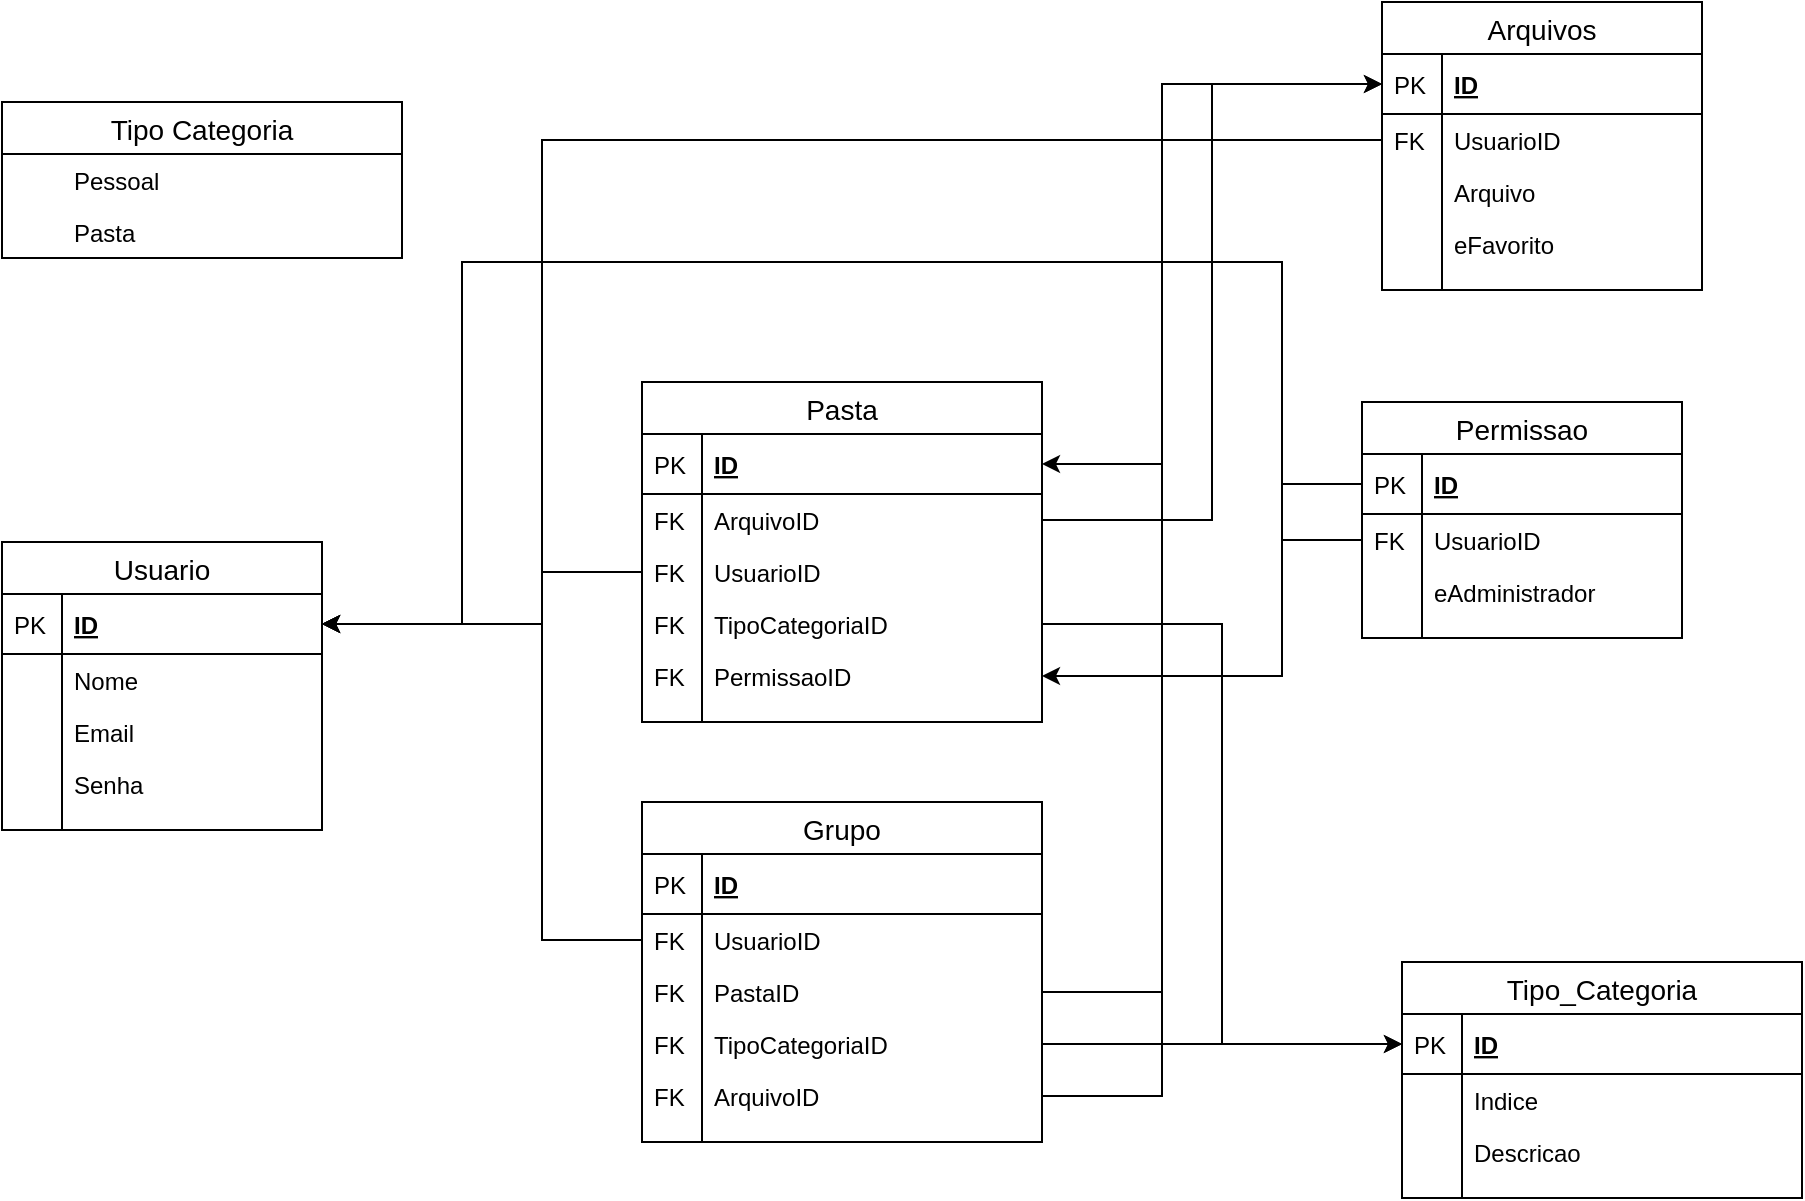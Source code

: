 <mxfile version="13.7.7" type="device"><diagram id="Y_CBN2V1JH_59DsNnTr5" name="Page-1"><mxGraphModel dx="1422" dy="1912" grid="1" gridSize="10" guides="1" tooltips="1" connect="1" arrows="1" fold="1" page="1" pageScale="1" pageWidth="850" pageHeight="1100" math="0" shadow="0"><root><mxCell id="0"/><mxCell id="1" parent="0"/><mxCell id="GXHmcTsdNjExEG0GME_P-5" value="Usuario" style="swimlane;fontStyle=0;childLayout=stackLayout;horizontal=1;startSize=26;horizontalStack=0;resizeParent=1;resizeParentMax=0;resizeLast=0;collapsible=1;marginBottom=0;align=center;fontSize=14;" parent="1" vertex="1"><mxGeometry y="-130" width="160" height="144" as="geometry"/></mxCell><mxCell id="GXHmcTsdNjExEG0GME_P-6" value="ID" style="shape=partialRectangle;top=0;left=0;right=0;bottom=1;align=left;verticalAlign=middle;fillColor=none;spacingLeft=34;spacingRight=4;overflow=hidden;rotatable=0;points=[[0,0.5],[1,0.5]];portConstraint=eastwest;dropTarget=0;fontStyle=5;fontSize=12;" parent="GXHmcTsdNjExEG0GME_P-5" vertex="1"><mxGeometry y="26" width="160" height="30" as="geometry"/></mxCell><mxCell id="GXHmcTsdNjExEG0GME_P-7" value="PK" style="shape=partialRectangle;top=0;left=0;bottom=0;fillColor=none;align=left;verticalAlign=middle;spacingLeft=4;spacingRight=4;overflow=hidden;rotatable=0;points=[];portConstraint=eastwest;part=1;fontSize=12;" parent="GXHmcTsdNjExEG0GME_P-6" vertex="1" connectable="0"><mxGeometry width="30" height="30" as="geometry"/></mxCell><mxCell id="GXHmcTsdNjExEG0GME_P-8" value="Nome" style="shape=partialRectangle;top=0;left=0;right=0;bottom=0;align=left;verticalAlign=top;fillColor=none;spacingLeft=34;spacingRight=4;overflow=hidden;rotatable=0;points=[[0,0.5],[1,0.5]];portConstraint=eastwest;dropTarget=0;fontSize=12;" parent="GXHmcTsdNjExEG0GME_P-5" vertex="1"><mxGeometry y="56" width="160" height="26" as="geometry"/></mxCell><mxCell id="GXHmcTsdNjExEG0GME_P-9" value="" style="shape=partialRectangle;top=0;left=0;bottom=0;fillColor=none;align=left;verticalAlign=top;spacingLeft=4;spacingRight=4;overflow=hidden;rotatable=0;points=[];portConstraint=eastwest;part=1;fontSize=12;" parent="GXHmcTsdNjExEG0GME_P-8" vertex="1" connectable="0"><mxGeometry width="30" height="26" as="geometry"/></mxCell><mxCell id="GXHmcTsdNjExEG0GME_P-10" value="Email" style="shape=partialRectangle;top=0;left=0;right=0;bottom=0;align=left;verticalAlign=top;fillColor=none;spacingLeft=34;spacingRight=4;overflow=hidden;rotatable=0;points=[[0,0.5],[1,0.5]];portConstraint=eastwest;dropTarget=0;fontSize=12;" parent="GXHmcTsdNjExEG0GME_P-5" vertex="1"><mxGeometry y="82" width="160" height="26" as="geometry"/></mxCell><mxCell id="GXHmcTsdNjExEG0GME_P-11" value="" style="shape=partialRectangle;top=0;left=0;bottom=0;fillColor=none;align=left;verticalAlign=top;spacingLeft=4;spacingRight=4;overflow=hidden;rotatable=0;points=[];portConstraint=eastwest;part=1;fontSize=12;" parent="GXHmcTsdNjExEG0GME_P-10" vertex="1" connectable="0"><mxGeometry width="30" height="26" as="geometry"/></mxCell><mxCell id="GXHmcTsdNjExEG0GME_P-12" value="Senha" style="shape=partialRectangle;top=0;left=0;right=0;bottom=0;align=left;verticalAlign=top;fillColor=none;spacingLeft=34;spacingRight=4;overflow=hidden;rotatable=0;points=[[0,0.5],[1,0.5]];portConstraint=eastwest;dropTarget=0;fontSize=12;" parent="GXHmcTsdNjExEG0GME_P-5" vertex="1"><mxGeometry y="108" width="160" height="26" as="geometry"/></mxCell><mxCell id="GXHmcTsdNjExEG0GME_P-13" value="" style="shape=partialRectangle;top=0;left=0;bottom=0;fillColor=none;align=left;verticalAlign=top;spacingLeft=4;spacingRight=4;overflow=hidden;rotatable=0;points=[];portConstraint=eastwest;part=1;fontSize=12;" parent="GXHmcTsdNjExEG0GME_P-12" vertex="1" connectable="0"><mxGeometry width="30" height="26" as="geometry"/></mxCell><mxCell id="GXHmcTsdNjExEG0GME_P-14" value="" style="shape=partialRectangle;top=0;left=0;right=0;bottom=0;align=left;verticalAlign=top;fillColor=none;spacingLeft=34;spacingRight=4;overflow=hidden;rotatable=0;points=[[0,0.5],[1,0.5]];portConstraint=eastwest;dropTarget=0;fontSize=12;" parent="GXHmcTsdNjExEG0GME_P-5" vertex="1"><mxGeometry y="134" width="160" height="10" as="geometry"/></mxCell><mxCell id="GXHmcTsdNjExEG0GME_P-15" value="" style="shape=partialRectangle;top=0;left=0;bottom=0;fillColor=none;align=left;verticalAlign=top;spacingLeft=4;spacingRight=4;overflow=hidden;rotatable=0;points=[];portConstraint=eastwest;part=1;fontSize=12;" parent="GXHmcTsdNjExEG0GME_P-14" vertex="1" connectable="0"><mxGeometry width="30" height="10" as="geometry"/></mxCell><mxCell id="UdOI5tjL_8fjqwaxzGf3-22" style="edgeStyle=orthogonalEdgeStyle;rounded=0;orthogonalLoop=1;jettySize=auto;html=1;entryX=1;entryY=0.5;entryDx=0;entryDy=0;" parent="1" source="LT3UlLg-mQmV9K18xNz3-19" target="GXHmcTsdNjExEG0GME_P-6" edge="1"><mxGeometry relative="1" as="geometry"><Array as="points"><mxPoint x="270" y="-115"/><mxPoint x="270" y="-89"/></Array></mxGeometry></mxCell><mxCell id="UdOI5tjL_8fjqwaxzGf3-23" style="edgeStyle=orthogonalEdgeStyle;rounded=0;orthogonalLoop=1;jettySize=auto;html=1;entryX=1;entryY=0.5;entryDx=0;entryDy=0;" parent="1" source="UdOI5tjL_8fjqwaxzGf3-4" target="GXHmcTsdNjExEG0GME_P-6" edge="1"><mxGeometry relative="1" as="geometry"><Array as="points"><mxPoint x="270" y="69"/><mxPoint x="270" y="-89"/></Array></mxGeometry></mxCell><mxCell id="UdOI5tjL_8fjqwaxzGf3-24" style="edgeStyle=orthogonalEdgeStyle;rounded=0;orthogonalLoop=1;jettySize=auto;html=1;entryX=0;entryY=0.5;entryDx=0;entryDy=0;" parent="1" source="UdOI5tjL_8fjqwaxzGf3-8" target="LT3UlLg-mQmV9K18xNz3-11" edge="1"><mxGeometry relative="1" as="geometry"/></mxCell><mxCell id="LT3UlLg-mQmV9K18xNz3-10" value="Tipo_Categoria" style="swimlane;fontStyle=0;childLayout=stackLayout;horizontal=1;startSize=26;horizontalStack=0;resizeParent=1;resizeParentMax=0;resizeLast=0;collapsible=1;marginBottom=0;align=center;fontSize=14;" parent="1" vertex="1"><mxGeometry x="700" y="80" width="200" height="118" as="geometry"/></mxCell><mxCell id="LT3UlLg-mQmV9K18xNz3-11" value="ID" style="shape=partialRectangle;top=0;left=0;right=0;bottom=1;align=left;verticalAlign=middle;fillColor=none;spacingLeft=34;spacingRight=4;overflow=hidden;rotatable=0;points=[[0,0.5],[1,0.5]];portConstraint=eastwest;dropTarget=0;fontStyle=5;fontSize=12;" parent="LT3UlLg-mQmV9K18xNz3-10" vertex="1"><mxGeometry y="26" width="200" height="30" as="geometry"/></mxCell><mxCell id="LT3UlLg-mQmV9K18xNz3-12" value="PK" style="shape=partialRectangle;top=0;left=0;bottom=0;fillColor=none;align=left;verticalAlign=middle;spacingLeft=4;spacingRight=4;overflow=hidden;rotatable=0;points=[];portConstraint=eastwest;part=1;fontSize=12;" parent="LT3UlLg-mQmV9K18xNz3-11" vertex="1" connectable="0"><mxGeometry width="30" height="30" as="geometry"/></mxCell><mxCell id="LT3UlLg-mQmV9K18xNz3-13" value="Indice" style="shape=partialRectangle;top=0;left=0;right=0;bottom=0;align=left;verticalAlign=top;fillColor=none;spacingLeft=34;spacingRight=4;overflow=hidden;rotatable=0;points=[[0,0.5],[1,0.5]];portConstraint=eastwest;dropTarget=0;fontSize=12;" parent="LT3UlLg-mQmV9K18xNz3-10" vertex="1"><mxGeometry y="56" width="200" height="26" as="geometry"/></mxCell><mxCell id="LT3UlLg-mQmV9K18xNz3-14" value="" style="shape=partialRectangle;top=0;left=0;bottom=0;fillColor=none;align=left;verticalAlign=top;spacingLeft=4;spacingRight=4;overflow=hidden;rotatable=0;points=[];portConstraint=eastwest;part=1;fontSize=12;" parent="LT3UlLg-mQmV9K18xNz3-13" vertex="1" connectable="0"><mxGeometry width="30" height="26" as="geometry"/></mxCell><mxCell id="LT3UlLg-mQmV9K18xNz3-15" value="Descricao" style="shape=partialRectangle;top=0;left=0;right=0;bottom=0;align=left;verticalAlign=top;fillColor=none;spacingLeft=34;spacingRight=4;overflow=hidden;rotatable=0;points=[[0,0.5],[1,0.5]];portConstraint=eastwest;dropTarget=0;fontSize=12;" parent="LT3UlLg-mQmV9K18xNz3-10" vertex="1"><mxGeometry y="82" width="200" height="26" as="geometry"/></mxCell><mxCell id="LT3UlLg-mQmV9K18xNz3-16" value="" style="shape=partialRectangle;top=0;left=0;bottom=0;fillColor=none;align=left;verticalAlign=top;spacingLeft=4;spacingRight=4;overflow=hidden;rotatable=0;points=[];portConstraint=eastwest;part=1;fontSize=12;" parent="LT3UlLg-mQmV9K18xNz3-15" vertex="1" connectable="0"><mxGeometry width="30" height="26" as="geometry"/></mxCell><mxCell id="LT3UlLg-mQmV9K18xNz3-17" value="" style="shape=partialRectangle;top=0;left=0;right=0;bottom=0;align=left;verticalAlign=top;fillColor=none;spacingLeft=34;spacingRight=4;overflow=hidden;rotatable=0;points=[[0,0.5],[1,0.5]];portConstraint=eastwest;dropTarget=0;fontSize=12;" parent="LT3UlLg-mQmV9K18xNz3-10" vertex="1"><mxGeometry y="108" width="200" height="10" as="geometry"/></mxCell><mxCell id="LT3UlLg-mQmV9K18xNz3-18" value="" style="shape=partialRectangle;top=0;left=0;bottom=0;fillColor=none;align=left;verticalAlign=top;spacingLeft=4;spacingRight=4;overflow=hidden;rotatable=0;points=[];portConstraint=eastwest;part=1;fontSize=12;" parent="LT3UlLg-mQmV9K18xNz3-17" vertex="1" connectable="0"><mxGeometry width="30" height="10" as="geometry"/></mxCell><mxCell id="UdOI5tjL_8fjqwaxzGf3-25" style="edgeStyle=orthogonalEdgeStyle;rounded=0;orthogonalLoop=1;jettySize=auto;html=1;entryX=1;entryY=0.5;entryDx=0;entryDy=0;" parent="1" source="UdOI5tjL_8fjqwaxzGf3-6" target="LT3UlLg-mQmV9K18xNz3-2" edge="1"><mxGeometry relative="1" as="geometry"><Array as="points"><mxPoint x="580" y="95"/><mxPoint x="580" y="-169"/></Array></mxGeometry></mxCell><mxCell id="LT3UlLg-mQmV9K18xNz3-1" value="Pasta" style="swimlane;fontStyle=0;childLayout=stackLayout;horizontal=1;startSize=26;horizontalStack=0;resizeParent=1;resizeParentMax=0;resizeLast=0;collapsible=1;marginBottom=0;align=center;fontSize=14;" parent="1" vertex="1"><mxGeometry x="320" y="-210" width="200" height="170" as="geometry"/></mxCell><mxCell id="LT3UlLg-mQmV9K18xNz3-2" value="ID" style="shape=partialRectangle;top=0;left=0;right=0;bottom=1;align=left;verticalAlign=middle;fillColor=none;spacingLeft=34;spacingRight=4;overflow=hidden;rotatable=0;points=[[0,0.5],[1,0.5]];portConstraint=eastwest;dropTarget=0;fontStyle=5;fontSize=12;" parent="LT3UlLg-mQmV9K18xNz3-1" vertex="1"><mxGeometry y="26" width="200" height="30" as="geometry"/></mxCell><mxCell id="LT3UlLg-mQmV9K18xNz3-3" value="PK" style="shape=partialRectangle;top=0;left=0;bottom=0;fillColor=none;align=left;verticalAlign=middle;spacingLeft=4;spacingRight=4;overflow=hidden;rotatable=0;points=[];portConstraint=eastwest;part=1;fontSize=12;" parent="LT3UlLg-mQmV9K18xNz3-2" vertex="1" connectable="0"><mxGeometry width="30" height="30" as="geometry"/></mxCell><mxCell id="LT3UlLg-mQmV9K18xNz3-4" value="ArquivoID" style="shape=partialRectangle;top=0;left=0;right=0;bottom=0;align=left;verticalAlign=top;fillColor=none;spacingLeft=34;spacingRight=4;overflow=hidden;rotatable=0;points=[[0,0.5],[1,0.5]];portConstraint=eastwest;dropTarget=0;fontSize=12;" parent="LT3UlLg-mQmV9K18xNz3-1" vertex="1"><mxGeometry y="56" width="200" height="26" as="geometry"/></mxCell><mxCell id="LT3UlLg-mQmV9K18xNz3-5" value="FK" style="shape=partialRectangle;top=0;left=0;bottom=0;fillColor=none;align=left;verticalAlign=top;spacingLeft=4;spacingRight=4;overflow=hidden;rotatable=0;points=[];portConstraint=eastwest;part=1;fontSize=12;" parent="LT3UlLg-mQmV9K18xNz3-4" vertex="1" connectable="0"><mxGeometry width="30" height="26" as="geometry"/></mxCell><mxCell id="LT3UlLg-mQmV9K18xNz3-19" value="UsuarioID" style="shape=partialRectangle;top=0;left=0;right=0;bottom=0;align=left;verticalAlign=top;fillColor=none;spacingLeft=34;spacingRight=4;overflow=hidden;rotatable=0;points=[[0,0.5],[1,0.5]];portConstraint=eastwest;dropTarget=0;fontSize=12;" parent="LT3UlLg-mQmV9K18xNz3-1" vertex="1"><mxGeometry y="82" width="200" height="26" as="geometry"/></mxCell><mxCell id="LT3UlLg-mQmV9K18xNz3-20" value="FK" style="shape=partialRectangle;top=0;left=0;bottom=0;fillColor=none;align=left;verticalAlign=top;spacingLeft=4;spacingRight=4;overflow=hidden;rotatable=0;points=[];portConstraint=eastwest;part=1;fontSize=12;" parent="LT3UlLg-mQmV9K18xNz3-19" vertex="1" connectable="0"><mxGeometry width="30" height="26" as="geometry"/></mxCell><mxCell id="LT3UlLg-mQmV9K18xNz3-6" value="TipoCategoriaID" style="shape=partialRectangle;top=0;left=0;right=0;bottom=0;align=left;verticalAlign=top;fillColor=none;spacingLeft=34;spacingRight=4;overflow=hidden;rotatable=0;points=[[0,0.5],[1,0.5]];portConstraint=eastwest;dropTarget=0;fontSize=12;" parent="LT3UlLg-mQmV9K18xNz3-1" vertex="1"><mxGeometry y="108" width="200" height="26" as="geometry"/></mxCell><mxCell id="LT3UlLg-mQmV9K18xNz3-7" value="FK" style="shape=partialRectangle;top=0;left=0;bottom=0;fillColor=none;align=left;verticalAlign=top;spacingLeft=4;spacingRight=4;overflow=hidden;rotatable=0;points=[];portConstraint=eastwest;part=1;fontSize=12;" parent="LT3UlLg-mQmV9K18xNz3-6" vertex="1" connectable="0"><mxGeometry width="30" height="26" as="geometry"/></mxCell><mxCell id="UdOI5tjL_8fjqwaxzGf3-43" value="PermissaoID" style="shape=partialRectangle;top=0;left=0;right=0;bottom=0;align=left;verticalAlign=top;fillColor=none;spacingLeft=34;spacingRight=4;overflow=hidden;rotatable=0;points=[[0,0.5],[1,0.5]];portConstraint=eastwest;dropTarget=0;fontSize=12;" parent="LT3UlLg-mQmV9K18xNz3-1" vertex="1"><mxGeometry y="134" width="200" height="26" as="geometry"/></mxCell><mxCell id="UdOI5tjL_8fjqwaxzGf3-44" value="FK" style="shape=partialRectangle;top=0;left=0;bottom=0;fillColor=none;align=left;verticalAlign=top;spacingLeft=4;spacingRight=4;overflow=hidden;rotatable=0;points=[];portConstraint=eastwest;part=1;fontSize=12;" parent="UdOI5tjL_8fjqwaxzGf3-43" vertex="1" connectable="0"><mxGeometry width="30" height="26" as="geometry"/></mxCell><mxCell id="LT3UlLg-mQmV9K18xNz3-8" value="" style="shape=partialRectangle;top=0;left=0;right=0;bottom=0;align=left;verticalAlign=top;fillColor=none;spacingLeft=34;spacingRight=4;overflow=hidden;rotatable=0;points=[[0,0.5],[1,0.5]];portConstraint=eastwest;dropTarget=0;fontSize=12;" parent="LT3UlLg-mQmV9K18xNz3-1" vertex="1"><mxGeometry y="160" width="200" height="10" as="geometry"/></mxCell><mxCell id="LT3UlLg-mQmV9K18xNz3-9" value="" style="shape=partialRectangle;top=0;left=0;bottom=0;fillColor=none;align=left;verticalAlign=top;spacingLeft=4;spacingRight=4;overflow=hidden;rotatable=0;points=[];portConstraint=eastwest;part=1;fontSize=12;" parent="LT3UlLg-mQmV9K18xNz3-8" vertex="1" connectable="0"><mxGeometry width="30" height="10" as="geometry"/></mxCell><mxCell id="UdOI5tjL_8fjqwaxzGf3-1" value="Grupo" style="swimlane;fontStyle=0;childLayout=stackLayout;horizontal=1;startSize=26;horizontalStack=0;resizeParent=1;resizeParentMax=0;resizeLast=0;collapsible=1;marginBottom=0;align=center;fontSize=14;" parent="1" vertex="1"><mxGeometry x="320" width="200" height="170" as="geometry"/></mxCell><mxCell id="UdOI5tjL_8fjqwaxzGf3-2" value="ID" style="shape=partialRectangle;top=0;left=0;right=0;bottom=1;align=left;verticalAlign=middle;fillColor=none;spacingLeft=34;spacingRight=4;overflow=hidden;rotatable=0;points=[[0,0.5],[1,0.5]];portConstraint=eastwest;dropTarget=0;fontStyle=5;fontSize=12;" parent="UdOI5tjL_8fjqwaxzGf3-1" vertex="1"><mxGeometry y="26" width="200" height="30" as="geometry"/></mxCell><mxCell id="UdOI5tjL_8fjqwaxzGf3-3" value="PK" style="shape=partialRectangle;top=0;left=0;bottom=0;fillColor=none;align=left;verticalAlign=middle;spacingLeft=4;spacingRight=4;overflow=hidden;rotatable=0;points=[];portConstraint=eastwest;part=1;fontSize=12;" parent="UdOI5tjL_8fjqwaxzGf3-2" vertex="1" connectable="0"><mxGeometry width="30" height="30" as="geometry"/></mxCell><mxCell id="UdOI5tjL_8fjqwaxzGf3-4" value="UsuarioID" style="shape=partialRectangle;top=0;left=0;right=0;bottom=0;align=left;verticalAlign=top;fillColor=none;spacingLeft=34;spacingRight=4;overflow=hidden;rotatable=0;points=[[0,0.5],[1,0.5]];portConstraint=eastwest;dropTarget=0;fontSize=12;" parent="UdOI5tjL_8fjqwaxzGf3-1" vertex="1"><mxGeometry y="56" width="200" height="26" as="geometry"/></mxCell><mxCell id="UdOI5tjL_8fjqwaxzGf3-5" value="FK" style="shape=partialRectangle;top=0;left=0;bottom=0;fillColor=none;align=left;verticalAlign=top;spacingLeft=4;spacingRight=4;overflow=hidden;rotatable=0;points=[];portConstraint=eastwest;part=1;fontSize=12;" parent="UdOI5tjL_8fjqwaxzGf3-4" vertex="1" connectable="0"><mxGeometry width="30" height="26" as="geometry"/></mxCell><mxCell id="UdOI5tjL_8fjqwaxzGf3-6" value="PastaID" style="shape=partialRectangle;top=0;left=0;right=0;bottom=0;align=left;verticalAlign=top;fillColor=none;spacingLeft=34;spacingRight=4;overflow=hidden;rotatable=0;points=[[0,0.5],[1,0.5]];portConstraint=eastwest;dropTarget=0;fontSize=12;" parent="UdOI5tjL_8fjqwaxzGf3-1" vertex="1"><mxGeometry y="82" width="200" height="26" as="geometry"/></mxCell><mxCell id="UdOI5tjL_8fjqwaxzGf3-7" value="FK" style="shape=partialRectangle;top=0;left=0;bottom=0;fillColor=none;align=left;verticalAlign=top;spacingLeft=4;spacingRight=4;overflow=hidden;rotatable=0;points=[];portConstraint=eastwest;part=1;fontSize=12;" parent="UdOI5tjL_8fjqwaxzGf3-6" vertex="1" connectable="0"><mxGeometry width="30" height="26" as="geometry"/></mxCell><mxCell id="UdOI5tjL_8fjqwaxzGf3-8" value="TipoCategoriaID" style="shape=partialRectangle;top=0;left=0;right=0;bottom=0;align=left;verticalAlign=top;fillColor=none;spacingLeft=34;spacingRight=4;overflow=hidden;rotatable=0;points=[[0,0.5],[1,0.5]];portConstraint=eastwest;dropTarget=0;fontSize=12;" parent="UdOI5tjL_8fjqwaxzGf3-1" vertex="1"><mxGeometry y="108" width="200" height="26" as="geometry"/></mxCell><mxCell id="UdOI5tjL_8fjqwaxzGf3-9" value="FK" style="shape=partialRectangle;top=0;left=0;bottom=0;fillColor=none;align=left;verticalAlign=top;spacingLeft=4;spacingRight=4;overflow=hidden;rotatable=0;points=[];portConstraint=eastwest;part=1;fontSize=12;" parent="UdOI5tjL_8fjqwaxzGf3-8" vertex="1" connectable="0"><mxGeometry width="30" height="26" as="geometry"/></mxCell><mxCell id="-96I85xFywml4fLFNtXM-1" value="ArquivoID" style="shape=partialRectangle;top=0;left=0;right=0;bottom=0;align=left;verticalAlign=top;fillColor=none;spacingLeft=34;spacingRight=4;overflow=hidden;rotatable=0;points=[[0,0.5],[1,0.5]];portConstraint=eastwest;dropTarget=0;fontSize=12;" vertex="1" parent="UdOI5tjL_8fjqwaxzGf3-1"><mxGeometry y="134" width="200" height="26" as="geometry"/></mxCell><mxCell id="-96I85xFywml4fLFNtXM-2" value="FK" style="shape=partialRectangle;top=0;left=0;bottom=0;fillColor=none;align=left;verticalAlign=top;spacingLeft=4;spacingRight=4;overflow=hidden;rotatable=0;points=[];portConstraint=eastwest;part=1;fontSize=12;" vertex="1" connectable="0" parent="-96I85xFywml4fLFNtXM-1"><mxGeometry width="30" height="26" as="geometry"/></mxCell><mxCell id="UdOI5tjL_8fjqwaxzGf3-10" value="" style="shape=partialRectangle;top=0;left=0;right=0;bottom=0;align=left;verticalAlign=top;fillColor=none;spacingLeft=34;spacingRight=4;overflow=hidden;rotatable=0;points=[[0,0.5],[1,0.5]];portConstraint=eastwest;dropTarget=0;fontSize=12;" parent="UdOI5tjL_8fjqwaxzGf3-1" vertex="1"><mxGeometry y="160" width="200" height="10" as="geometry"/></mxCell><mxCell id="UdOI5tjL_8fjqwaxzGf3-11" value="" style="shape=partialRectangle;top=0;left=0;bottom=0;fillColor=none;align=left;verticalAlign=top;spacingLeft=4;spacingRight=4;overflow=hidden;rotatable=0;points=[];portConstraint=eastwest;part=1;fontSize=12;" parent="UdOI5tjL_8fjqwaxzGf3-10" vertex="1" connectable="0"><mxGeometry width="30" height="10" as="geometry"/></mxCell><mxCell id="UdOI5tjL_8fjqwaxzGf3-27" style="edgeStyle=orthogonalEdgeStyle;rounded=0;orthogonalLoop=1;jettySize=auto;html=1;entryX=0;entryY=0.5;entryDx=0;entryDy=0;" parent="1" source="LT3UlLg-mQmV9K18xNz3-6" target="LT3UlLg-mQmV9K18xNz3-11" edge="1"><mxGeometry relative="1" as="geometry"/></mxCell><mxCell id="UdOI5tjL_8fjqwaxzGf3-28" style="edgeStyle=orthogonalEdgeStyle;rounded=0;orthogonalLoop=1;jettySize=auto;html=1;entryX=0;entryY=0.5;entryDx=0;entryDy=0;" parent="1" source="LT3UlLg-mQmV9K18xNz3-4" target="GXHmcTsdNjExEG0GME_P-19" edge="1"><mxGeometry relative="1" as="geometry"/></mxCell><mxCell id="UdOI5tjL_8fjqwaxzGf3-29" style="edgeStyle=orthogonalEdgeStyle;rounded=0;orthogonalLoop=1;jettySize=auto;html=1;entryX=1;entryY=0.5;entryDx=0;entryDy=0;" parent="1" source="GXHmcTsdNjExEG0GME_P-21" target="GXHmcTsdNjExEG0GME_P-6" edge="1"><mxGeometry relative="1" as="geometry"><Array as="points"><mxPoint x="270" y="-331"/><mxPoint x="270" y="-89"/></Array></mxGeometry></mxCell><mxCell id="GXHmcTsdNjExEG0GME_P-18" value="Arquivos" style="swimlane;fontStyle=0;childLayout=stackLayout;horizontal=1;startSize=26;horizontalStack=0;resizeParent=1;resizeParentMax=0;resizeLast=0;collapsible=1;marginBottom=0;align=center;fontSize=14;" parent="1" vertex="1"><mxGeometry x="690" y="-400" width="160" height="144" as="geometry"/></mxCell><mxCell id="GXHmcTsdNjExEG0GME_P-19" value="ID" style="shape=partialRectangle;top=0;left=0;right=0;bottom=1;align=left;verticalAlign=middle;fillColor=none;spacingLeft=34;spacingRight=4;overflow=hidden;rotatable=0;points=[[0,0.5],[1,0.5]];portConstraint=eastwest;dropTarget=0;fontStyle=5;fontSize=12;" parent="GXHmcTsdNjExEG0GME_P-18" vertex="1"><mxGeometry y="26" width="160" height="30" as="geometry"/></mxCell><mxCell id="GXHmcTsdNjExEG0GME_P-20" value="PK" style="shape=partialRectangle;top=0;left=0;bottom=0;fillColor=none;align=left;verticalAlign=middle;spacingLeft=4;spacingRight=4;overflow=hidden;rotatable=0;points=[];portConstraint=eastwest;part=1;fontSize=12;" parent="GXHmcTsdNjExEG0GME_P-19" vertex="1" connectable="0"><mxGeometry width="30" height="30" as="geometry"/></mxCell><mxCell id="GXHmcTsdNjExEG0GME_P-21" value="UsuarioID" style="shape=partialRectangle;top=0;left=0;right=0;bottom=0;align=left;verticalAlign=top;fillColor=none;spacingLeft=34;spacingRight=4;overflow=hidden;rotatable=0;points=[[0,0.5],[1,0.5]];portConstraint=eastwest;dropTarget=0;fontSize=12;" parent="GXHmcTsdNjExEG0GME_P-18" vertex="1"><mxGeometry y="56" width="160" height="26" as="geometry"/></mxCell><mxCell id="GXHmcTsdNjExEG0GME_P-22" value="FK" style="shape=partialRectangle;top=0;left=0;bottom=0;fillColor=none;align=left;verticalAlign=top;spacingLeft=4;spacingRight=4;overflow=hidden;rotatable=0;points=[];portConstraint=eastwest;part=1;fontSize=12;" parent="GXHmcTsdNjExEG0GME_P-21" vertex="1" connectable="0"><mxGeometry width="30" height="26" as="geometry"/></mxCell><mxCell id="GXHmcTsdNjExEG0GME_P-23" value="Arquivo" style="shape=partialRectangle;top=0;left=0;right=0;bottom=0;align=left;verticalAlign=top;fillColor=none;spacingLeft=34;spacingRight=4;overflow=hidden;rotatable=0;points=[[0,0.5],[1,0.5]];portConstraint=eastwest;dropTarget=0;fontSize=12;" parent="GXHmcTsdNjExEG0GME_P-18" vertex="1"><mxGeometry y="82" width="160" height="26" as="geometry"/></mxCell><mxCell id="GXHmcTsdNjExEG0GME_P-24" value="" style="shape=partialRectangle;top=0;left=0;bottom=0;fillColor=none;align=left;verticalAlign=top;spacingLeft=4;spacingRight=4;overflow=hidden;rotatable=0;points=[];portConstraint=eastwest;part=1;fontSize=12;" parent="GXHmcTsdNjExEG0GME_P-23" vertex="1" connectable="0"><mxGeometry width="30" height="26" as="geometry"/></mxCell><mxCell id="LT3UlLg-mQmV9K18xNz3-21" value="eFavorito" style="shape=partialRectangle;top=0;left=0;right=0;bottom=0;align=left;verticalAlign=top;fillColor=none;spacingLeft=34;spacingRight=4;overflow=hidden;rotatable=0;points=[[0,0.5],[1,0.5]];portConstraint=eastwest;dropTarget=0;fontSize=12;" parent="GXHmcTsdNjExEG0GME_P-18" vertex="1"><mxGeometry y="108" width="160" height="26" as="geometry"/></mxCell><mxCell id="LT3UlLg-mQmV9K18xNz3-22" value="" style="shape=partialRectangle;top=0;left=0;bottom=0;fillColor=none;align=left;verticalAlign=top;spacingLeft=4;spacingRight=4;overflow=hidden;rotatable=0;points=[];portConstraint=eastwest;part=1;fontSize=12;" parent="LT3UlLg-mQmV9K18xNz3-21" vertex="1" connectable="0"><mxGeometry width="30" height="26" as="geometry"/></mxCell><mxCell id="GXHmcTsdNjExEG0GME_P-29" value="" style="shape=partialRectangle;top=0;left=0;right=0;bottom=0;align=left;verticalAlign=top;fillColor=none;spacingLeft=34;spacingRight=4;overflow=hidden;rotatable=0;points=[[0,0.5],[1,0.5]];portConstraint=eastwest;dropTarget=0;fontSize=12;" parent="GXHmcTsdNjExEG0GME_P-18" vertex="1"><mxGeometry y="134" width="160" height="10" as="geometry"/></mxCell><mxCell id="GXHmcTsdNjExEG0GME_P-30" value="" style="shape=partialRectangle;top=0;left=0;bottom=0;fillColor=none;align=left;verticalAlign=top;spacingLeft=4;spacingRight=4;overflow=hidden;rotatable=0;points=[];portConstraint=eastwest;part=1;fontSize=12;" parent="GXHmcTsdNjExEG0GME_P-29" vertex="1" connectable="0"><mxGeometry width="30" height="10" as="geometry"/></mxCell><mxCell id="UdOI5tjL_8fjqwaxzGf3-12" value="Tipo Categoria" style="swimlane;fontStyle=0;childLayout=stackLayout;horizontal=1;startSize=26;horizontalStack=0;resizeParent=1;resizeParentMax=0;resizeLast=0;collapsible=1;marginBottom=0;align=center;fontSize=14;" parent="1" vertex="1"><mxGeometry y="-350" width="200" height="78" as="geometry"/></mxCell><mxCell id="UdOI5tjL_8fjqwaxzGf3-15" value="Pessoal" style="shape=partialRectangle;top=0;left=0;right=0;bottom=0;align=left;verticalAlign=top;fillColor=none;spacingLeft=34;spacingRight=4;overflow=hidden;rotatable=0;points=[[0,0.5],[1,0.5]];portConstraint=eastwest;dropTarget=0;fontSize=12;" parent="UdOI5tjL_8fjqwaxzGf3-12" vertex="1"><mxGeometry y="26" width="200" height="26" as="geometry"/></mxCell><mxCell id="UdOI5tjL_8fjqwaxzGf3-17" value="Pasta" style="shape=partialRectangle;top=0;left=0;right=0;bottom=0;align=left;verticalAlign=top;fillColor=none;spacingLeft=34;spacingRight=4;overflow=hidden;rotatable=0;points=[[0,0.5],[1,0.5]];portConstraint=eastwest;dropTarget=0;fontSize=12;" parent="UdOI5tjL_8fjqwaxzGf3-12" vertex="1"><mxGeometry y="52" width="200" height="26" as="geometry"/></mxCell><mxCell id="UdOI5tjL_8fjqwaxzGf3-30" value="Permissao" style="swimlane;fontStyle=0;childLayout=stackLayout;horizontal=1;startSize=26;horizontalStack=0;resizeParent=1;resizeParentMax=0;resizeLast=0;collapsible=1;marginBottom=0;align=center;fontSize=14;" parent="1" vertex="1"><mxGeometry x="680" y="-200" width="160" height="118" as="geometry"/></mxCell><mxCell id="UdOI5tjL_8fjqwaxzGf3-31" value="ID" style="shape=partialRectangle;top=0;left=0;right=0;bottom=1;align=left;verticalAlign=middle;fillColor=none;spacingLeft=34;spacingRight=4;overflow=hidden;rotatable=0;points=[[0,0.5],[1,0.5]];portConstraint=eastwest;dropTarget=0;fontStyle=5;fontSize=12;" parent="UdOI5tjL_8fjqwaxzGf3-30" vertex="1"><mxGeometry y="26" width="160" height="30" as="geometry"/></mxCell><mxCell id="UdOI5tjL_8fjqwaxzGf3-32" value="PK" style="shape=partialRectangle;top=0;left=0;bottom=0;fillColor=none;align=left;verticalAlign=middle;spacingLeft=4;spacingRight=4;overflow=hidden;rotatable=0;points=[];portConstraint=eastwest;part=1;fontSize=12;" parent="UdOI5tjL_8fjqwaxzGf3-31" vertex="1" connectable="0"><mxGeometry width="30" height="30" as="geometry"/></mxCell><mxCell id="UdOI5tjL_8fjqwaxzGf3-33" value="UsuarioID" style="shape=partialRectangle;top=0;left=0;right=0;bottom=0;align=left;verticalAlign=top;fillColor=none;spacingLeft=34;spacingRight=4;overflow=hidden;rotatable=0;points=[[0,0.5],[1,0.5]];portConstraint=eastwest;dropTarget=0;fontSize=12;" parent="UdOI5tjL_8fjqwaxzGf3-30" vertex="1"><mxGeometry y="56" width="160" height="26" as="geometry"/></mxCell><mxCell id="UdOI5tjL_8fjqwaxzGf3-34" value="FK" style="shape=partialRectangle;top=0;left=0;bottom=0;fillColor=none;align=left;verticalAlign=top;spacingLeft=4;spacingRight=4;overflow=hidden;rotatable=0;points=[];portConstraint=eastwest;part=1;fontSize=12;" parent="UdOI5tjL_8fjqwaxzGf3-33" vertex="1" connectable="0"><mxGeometry width="30" height="26" as="geometry"/></mxCell><mxCell id="UdOI5tjL_8fjqwaxzGf3-35" value="eAdministrador" style="shape=partialRectangle;top=0;left=0;right=0;bottom=0;align=left;verticalAlign=top;fillColor=none;spacingLeft=34;spacingRight=4;overflow=hidden;rotatable=0;points=[[0,0.5],[1,0.5]];portConstraint=eastwest;dropTarget=0;fontSize=12;" parent="UdOI5tjL_8fjqwaxzGf3-30" vertex="1"><mxGeometry y="82" width="160" height="26" as="geometry"/></mxCell><mxCell id="UdOI5tjL_8fjqwaxzGf3-36" value="" style="shape=partialRectangle;top=0;left=0;bottom=0;fillColor=none;align=left;verticalAlign=top;spacingLeft=4;spacingRight=4;overflow=hidden;rotatable=0;points=[];portConstraint=eastwest;part=1;fontSize=12;" parent="UdOI5tjL_8fjqwaxzGf3-35" vertex="1" connectable="0"><mxGeometry width="30" height="26" as="geometry"/></mxCell><mxCell id="UdOI5tjL_8fjqwaxzGf3-39" value="" style="shape=partialRectangle;top=0;left=0;right=0;bottom=0;align=left;verticalAlign=top;fillColor=none;spacingLeft=34;spacingRight=4;overflow=hidden;rotatable=0;points=[[0,0.5],[1,0.5]];portConstraint=eastwest;dropTarget=0;fontSize=12;" parent="UdOI5tjL_8fjqwaxzGf3-30" vertex="1"><mxGeometry y="108" width="160" height="10" as="geometry"/></mxCell><mxCell id="UdOI5tjL_8fjqwaxzGf3-40" value="" style="shape=partialRectangle;top=0;left=0;bottom=0;fillColor=none;align=left;verticalAlign=top;spacingLeft=4;spacingRight=4;overflow=hidden;rotatable=0;points=[];portConstraint=eastwest;part=1;fontSize=12;" parent="UdOI5tjL_8fjqwaxzGf3-39" vertex="1" connectable="0"><mxGeometry width="30" height="10" as="geometry"/></mxCell><mxCell id="UdOI5tjL_8fjqwaxzGf3-45" style="edgeStyle=orthogonalEdgeStyle;rounded=0;orthogonalLoop=1;jettySize=auto;html=1;entryX=1;entryY=0.5;entryDx=0;entryDy=0;" parent="1" source="UdOI5tjL_8fjqwaxzGf3-31" target="UdOI5tjL_8fjqwaxzGf3-43" edge="1"><mxGeometry relative="1" as="geometry"><Array as="points"><mxPoint x="640" y="-159"/><mxPoint x="640" y="-63"/></Array></mxGeometry></mxCell><mxCell id="UdOI5tjL_8fjqwaxzGf3-46" style="edgeStyle=orthogonalEdgeStyle;rounded=0;orthogonalLoop=1;jettySize=auto;html=1;entryX=1;entryY=0.5;entryDx=0;entryDy=0;" parent="1" source="UdOI5tjL_8fjqwaxzGf3-33" target="GXHmcTsdNjExEG0GME_P-6" edge="1"><mxGeometry relative="1" as="geometry"><Array as="points"><mxPoint x="640" y="-131"/><mxPoint x="640" y="-270"/><mxPoint x="230" y="-270"/><mxPoint x="230" y="-89"/></Array></mxGeometry></mxCell><mxCell id="-96I85xFywml4fLFNtXM-3" style="edgeStyle=orthogonalEdgeStyle;rounded=0;orthogonalLoop=1;jettySize=auto;html=1;entryX=0;entryY=0.5;entryDx=0;entryDy=0;" edge="1" parent="1" source="-96I85xFywml4fLFNtXM-1" target="GXHmcTsdNjExEG0GME_P-19"><mxGeometry relative="1" as="geometry"><Array as="points"><mxPoint x="580" y="147"/><mxPoint x="580" y="-359"/></Array></mxGeometry></mxCell></root></mxGraphModel></diagram></mxfile>